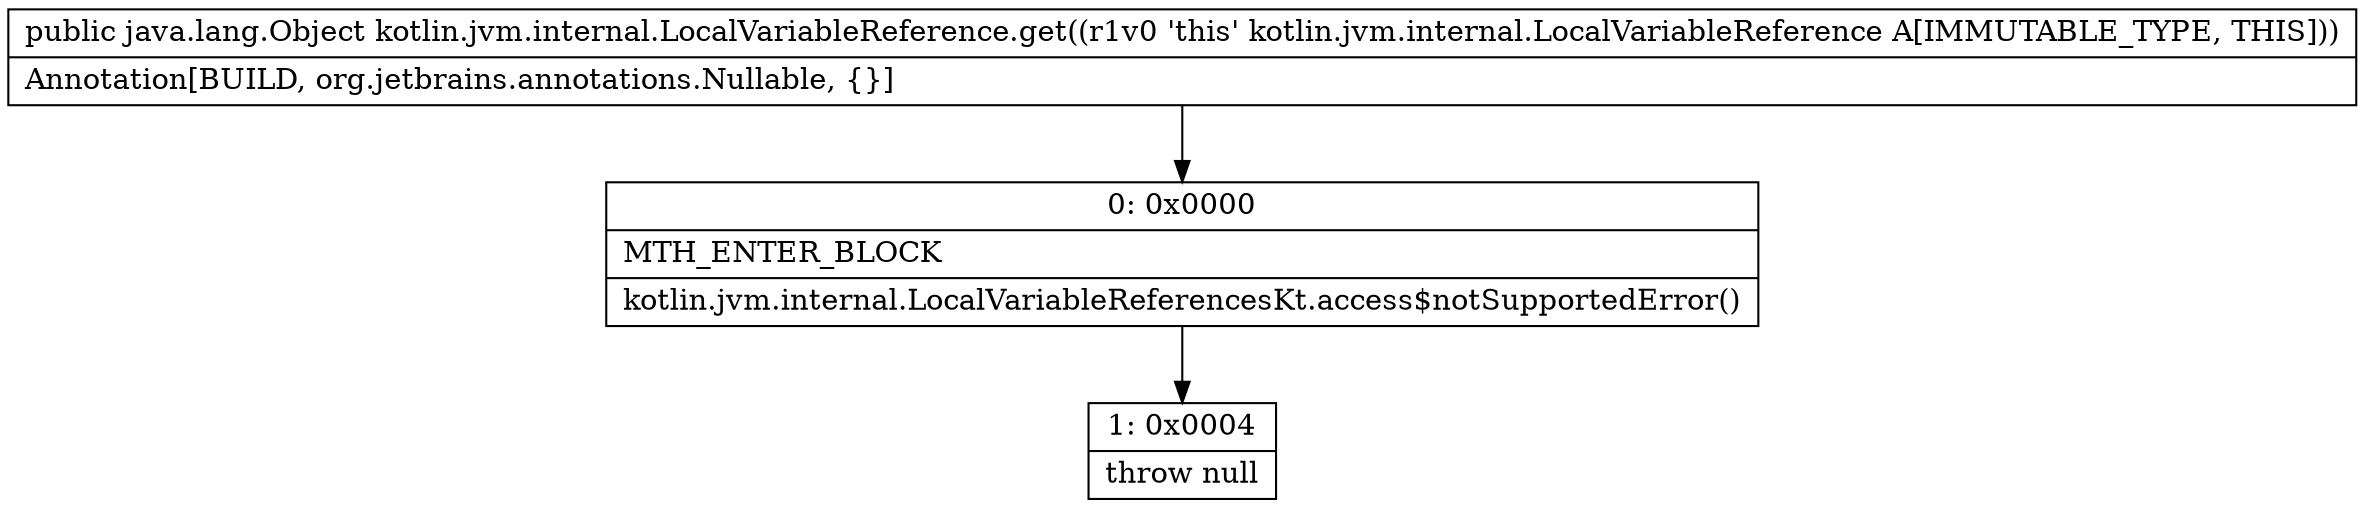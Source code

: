 digraph "CFG forkotlin.jvm.internal.LocalVariableReference.get()Ljava\/lang\/Object;" {
Node_0 [shape=record,label="{0\:\ 0x0000|MTH_ENTER_BLOCK\l|kotlin.jvm.internal.LocalVariableReferencesKt.access$notSupportedError()\l}"];
Node_1 [shape=record,label="{1\:\ 0x0004|throw null\l}"];
MethodNode[shape=record,label="{public java.lang.Object kotlin.jvm.internal.LocalVariableReference.get((r1v0 'this' kotlin.jvm.internal.LocalVariableReference A[IMMUTABLE_TYPE, THIS]))  | Annotation[BUILD, org.jetbrains.annotations.Nullable, \{\}]\l}"];
MethodNode -> Node_0;
Node_0 -> Node_1;
}

